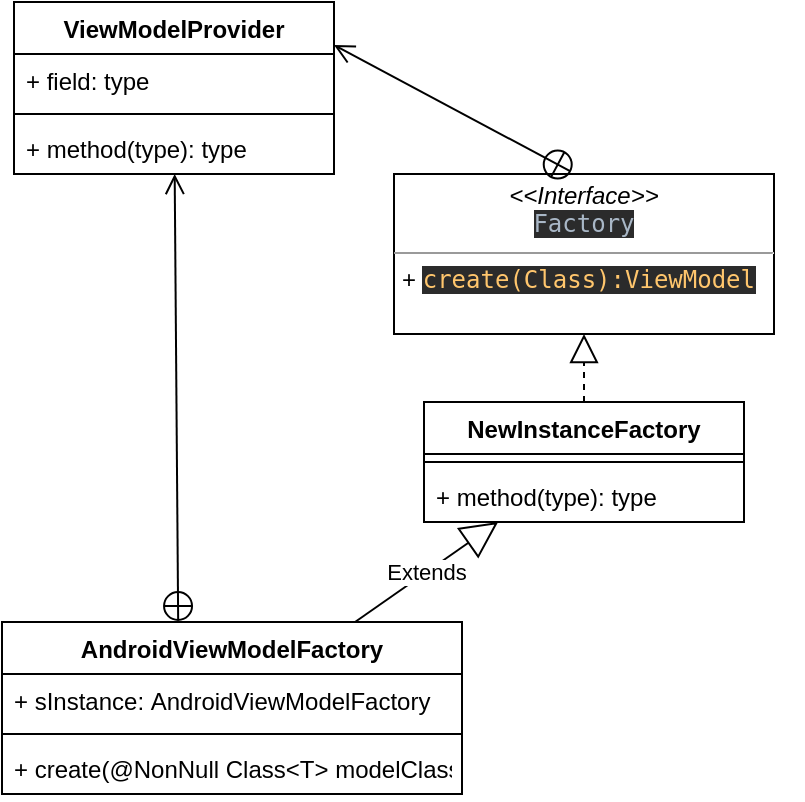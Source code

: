 <mxfile version="14.8.6" type="github"><diagram id="nyAD-n7l9KnWjIc4VV2k" name="Page-1"><mxGraphModel dx="786" dy="434" grid="1" gridSize="10" guides="1" tooltips="1" connect="1" arrows="1" fold="1" page="1" pageScale="1" pageWidth="827" pageHeight="1169" math="0" shadow="0"><root><mxCell id="0"/><mxCell id="1" parent="0"/><mxCell id="3obztFpn5JYdYnGNJAOZ-1" value="ViewModelProvider" style="swimlane;fontStyle=1;align=center;verticalAlign=top;childLayout=stackLayout;horizontal=1;startSize=26;horizontalStack=0;resizeParent=1;resizeParentMax=0;resizeLast=0;collapsible=1;marginBottom=0;" vertex="1" parent="1"><mxGeometry x="190" y="100" width="160" height="86" as="geometry"/></mxCell><mxCell id="3obztFpn5JYdYnGNJAOZ-2" value="+ field: type" style="text;strokeColor=none;fillColor=none;align=left;verticalAlign=top;spacingLeft=4;spacingRight=4;overflow=hidden;rotatable=0;points=[[0,0.5],[1,0.5]];portConstraint=eastwest;" vertex="1" parent="3obztFpn5JYdYnGNJAOZ-1"><mxGeometry y="26" width="160" height="26" as="geometry"/></mxCell><mxCell id="3obztFpn5JYdYnGNJAOZ-3" value="" style="line;strokeWidth=1;fillColor=none;align=left;verticalAlign=middle;spacingTop=-1;spacingLeft=3;spacingRight=3;rotatable=0;labelPosition=right;points=[];portConstraint=eastwest;" vertex="1" parent="3obztFpn5JYdYnGNJAOZ-1"><mxGeometry y="52" width="160" height="8" as="geometry"/></mxCell><mxCell id="3obztFpn5JYdYnGNJAOZ-4" value="+ method(type): type" style="text;strokeColor=none;fillColor=none;align=left;verticalAlign=top;spacingLeft=4;spacingRight=4;overflow=hidden;rotatable=0;points=[[0,0.5],[1,0.5]];portConstraint=eastwest;" vertex="1" parent="3obztFpn5JYdYnGNJAOZ-1"><mxGeometry y="60" width="160" height="26" as="geometry"/></mxCell><mxCell id="3obztFpn5JYdYnGNJAOZ-5" value="AndroidViewModelFactory" style="swimlane;fontStyle=1;align=center;verticalAlign=top;childLayout=stackLayout;horizontal=1;startSize=26;horizontalStack=0;resizeParent=1;resizeParentMax=0;resizeLast=0;collapsible=1;marginBottom=0;" vertex="1" parent="1"><mxGeometry x="184" y="410" width="230" height="86" as="geometry"/></mxCell><mxCell id="3obztFpn5JYdYnGNJAOZ-6" value="+ sInstance: AndroidViewModelFactory" style="text;strokeColor=none;fillColor=none;align=left;verticalAlign=top;spacingLeft=4;spacingRight=4;overflow=hidden;rotatable=0;points=[[0,0.5],[1,0.5]];portConstraint=eastwest;" vertex="1" parent="3obztFpn5JYdYnGNJAOZ-5"><mxGeometry y="26" width="230" height="26" as="geometry"/></mxCell><mxCell id="3obztFpn5JYdYnGNJAOZ-7" value="" style="line;strokeWidth=1;fillColor=none;align=left;verticalAlign=middle;spacingTop=-1;spacingLeft=3;spacingRight=3;rotatable=0;labelPosition=right;points=[];portConstraint=eastwest;" vertex="1" parent="3obztFpn5JYdYnGNJAOZ-5"><mxGeometry y="52" width="230" height="8" as="geometry"/></mxCell><mxCell id="3obztFpn5JYdYnGNJAOZ-8" value="+ create(@NonNull Class&lt;T&gt; modelClass)): &lt;T extends ViewModel&gt; T" style="text;strokeColor=none;fillColor=none;align=left;verticalAlign=top;spacingLeft=4;spacingRight=4;overflow=hidden;rotatable=0;points=[[0,0.5],[1,0.5]];portConstraint=eastwest;" vertex="1" parent="3obztFpn5JYdYnGNJAOZ-5"><mxGeometry y="60" width="230" height="26" as="geometry"/></mxCell><mxCell id="3obztFpn5JYdYnGNJAOZ-10" value="NewInstanceFactory" style="swimlane;fontStyle=1;align=center;verticalAlign=top;childLayout=stackLayout;horizontal=1;startSize=26;horizontalStack=0;resizeParent=1;resizeParentMax=0;resizeLast=0;collapsible=1;marginBottom=0;" vertex="1" parent="1"><mxGeometry x="395" y="300" width="160" height="60" as="geometry"/></mxCell><mxCell id="3obztFpn5JYdYnGNJAOZ-12" value="" style="line;strokeWidth=1;fillColor=none;align=left;verticalAlign=middle;spacingTop=-1;spacingLeft=3;spacingRight=3;rotatable=0;labelPosition=right;points=[];portConstraint=eastwest;" vertex="1" parent="3obztFpn5JYdYnGNJAOZ-10"><mxGeometry y="26" width="160" height="8" as="geometry"/></mxCell><mxCell id="3obztFpn5JYdYnGNJAOZ-13" value="+ method(type): type" style="text;strokeColor=none;fillColor=none;align=left;verticalAlign=top;spacingLeft=4;spacingRight=4;overflow=hidden;rotatable=0;points=[[0,0.5],[1,0.5]];portConstraint=eastwest;" vertex="1" parent="3obztFpn5JYdYnGNJAOZ-10"><mxGeometry y="34" width="160" height="26" as="geometry"/></mxCell><mxCell id="3obztFpn5JYdYnGNJAOZ-16" value="" style="endArrow=block;dashed=1;endFill=0;endSize=12;html=1;" edge="1" parent="1" target="3obztFpn5JYdYnGNJAOZ-22"><mxGeometry width="160" relative="1" as="geometry"><mxPoint x="509" y="238" as="sourcePoint"/><mxPoint x="800" y="220" as="targetPoint"/></mxGeometry></mxCell><mxCell id="3obztFpn5JYdYnGNJAOZ-18" value="" style="endArrow=open;startArrow=circlePlus;endFill=0;startFill=0;endSize=8;html=1;exitX=0.383;exitY=0;exitDx=0;exitDy=0;exitPerimeter=0;" edge="1" parent="1" source="3obztFpn5JYdYnGNJAOZ-5" target="3obztFpn5JYdYnGNJAOZ-1"><mxGeometry width="160" relative="1" as="geometry"><mxPoint x="360" y="350" as="sourcePoint"/><mxPoint x="520" y="350" as="targetPoint"/></mxGeometry></mxCell><mxCell id="3obztFpn5JYdYnGNJAOZ-21" value="Extends" style="endArrow=block;endSize=16;endFill=0;html=1;" edge="1" parent="1" source="3obztFpn5JYdYnGNJAOZ-5" target="3obztFpn5JYdYnGNJAOZ-10"><mxGeometry width="160" relative="1" as="geometry"><mxPoint x="390" y="290" as="sourcePoint"/><mxPoint x="550" y="290" as="targetPoint"/></mxGeometry></mxCell><mxCell id="3obztFpn5JYdYnGNJAOZ-22" value="&lt;p style=&quot;margin: 0px ; margin-top: 4px ; text-align: center&quot;&gt;&lt;i&gt;&amp;lt;&amp;lt;Interface&amp;gt;&amp;gt;&lt;/i&gt;&lt;br&gt;&lt;span style=&quot;color: rgb(169 , 183 , 198) ; font-family: &amp;#34;menlo&amp;#34; , monospace ; background-color: rgb(43 , 43 , 43)&quot;&gt;Factory&lt;/span&gt;&lt;br&gt;&lt;/p&gt;&lt;hr size=&quot;1&quot;&gt;&lt;p style=&quot;margin: 0px ; margin-left: 4px&quot;&gt;+&amp;nbsp;&lt;span style=&quot;color: rgb(255 , 198 , 109) ; background-color: rgb(43 , 43 , 43) ; font-family: &amp;#34;menlo&amp;#34; , monospace ; font-size: 9pt&quot;&gt;create(Class):ViewModel&lt;/span&gt;&lt;/p&gt;" style="verticalAlign=top;align=left;overflow=fill;fontSize=12;fontFamily=Helvetica;html=1;" vertex="1" parent="1"><mxGeometry x="380" y="186" width="190" height="80" as="geometry"/></mxCell><mxCell id="3obztFpn5JYdYnGNJAOZ-23" value="" style="endArrow=open;startArrow=circlePlus;endFill=0;startFill=0;endSize=8;html=1;entryX=1;entryY=0.25;entryDx=0;entryDy=0;exitX=0.468;exitY=-0.012;exitDx=0;exitDy=0;exitPerimeter=0;" edge="1" parent="1" source="3obztFpn5JYdYnGNJAOZ-22" target="3obztFpn5JYdYnGNJAOZ-1"><mxGeometry width="160" relative="1" as="geometry"><mxPoint x="500" y="140" as="sourcePoint"/><mxPoint x="306.051" y="146" as="targetPoint"/></mxGeometry></mxCell><mxCell id="3obztFpn5JYdYnGNJAOZ-24" value="" style="endArrow=block;dashed=1;endFill=0;endSize=12;html=1;exitX=0.5;exitY=0;exitDx=0;exitDy=0;" edge="1" parent="1" source="3obztFpn5JYdYnGNJAOZ-10" target="3obztFpn5JYdYnGNJAOZ-22"><mxGeometry width="160" relative="1" as="geometry"><mxPoint x="400" y="310" as="sourcePoint"/><mxPoint x="560" y="310" as="targetPoint"/></mxGeometry></mxCell></root></mxGraphModel></diagram></mxfile>